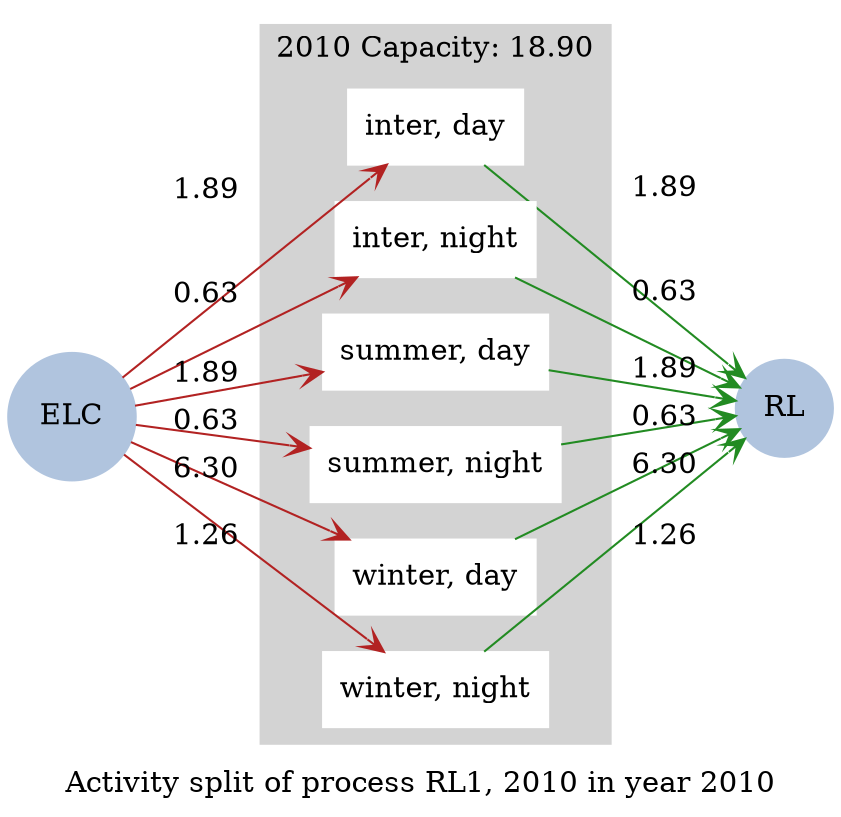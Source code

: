 strict digraph model {
	label = "Activity split of process RL1, 2010 in year 2010" ;

	compound    = "True" ;
	concentrate = "True";
	rankdir     = "LR" ;
	splines     = "False" ;

	node [ style="filled" ] ;
	edge [ arrowhead="vee" ] ;

	subgraph cluster_slices {
		label = "2010 Capacity: 18.90" ;

		color = "lightgrey" ;
		rank  = "same" ;
		style = "filled" ;

		node [ color="white", shape="box" ] ;

		"inter, day" ;
		"inter, night" ;
		"summer, day" ;
		"summer, night" ;
		"winter, day" ;
		"winter, night" ;
	}

	subgraph energy_carriers {
		node [
		  color     = "lightsteelblue",
		  fontcolor = "black",
		  shape     = "circle"
		] ;

		"ELC" [ href="../commodities/rc_ELC_2010.svg" ] ;
		"RL"  [ href="../commodities/rc_RL_2010.svg" ] ;
	}

	subgraph inputs {
		edge [ color="firebrick" ] ;

		"ELC" -> "inter, day"    [ label="1.89" ] ;
		"ELC" -> "inter, night"  [ label="0.63" ] ;
		"ELC" -> "summer, day"   [ label="1.89" ] ;
		"ELC" -> "summer, night" [ label="0.63" ] ;
		"ELC" -> "winter, day"   [ label="6.30" ] ;
		"ELC" -> "winter, night" [ label="1.26" ] ;
	}

	subgraph outputs {
		edge [ color="forestgreen" ] ;

		"inter, day"    -> "RL" [ label="1.89" ] ;
		"inter, night"  -> "RL" [ label="0.63" ] ;
		"summer, day"   -> "RL" [ label="1.89" ] ;
		"summer, night" -> "RL" [ label="0.63" ] ;
		"winter, day"   -> "RL" [ label="6.30" ] ;
		"winter, night" -> "RL" [ label="1.26" ] ;
	}
}
